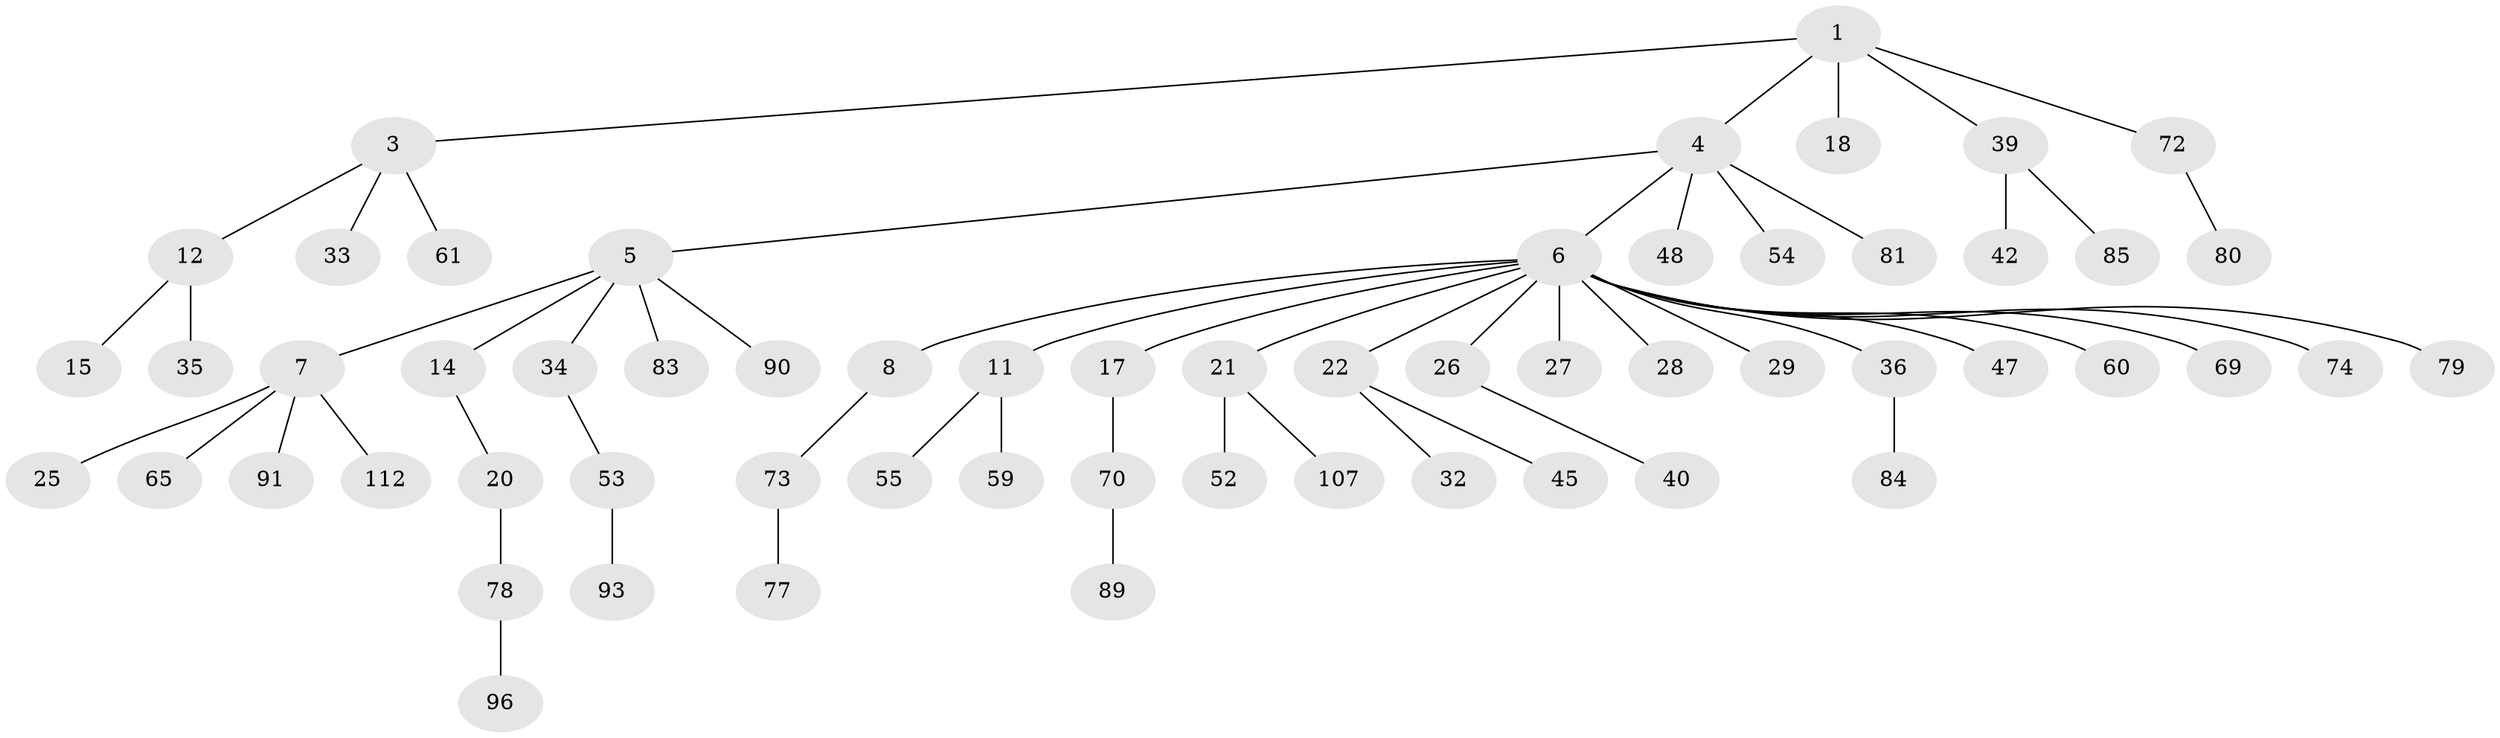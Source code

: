 // original degree distribution, {5: 0.05, 3: 0.14166666666666666, 6: 0.03333333333333333, 9: 0.008333333333333333, 4: 0.008333333333333333, 2: 0.24166666666666667, 1: 0.5166666666666667}
// Generated by graph-tools (version 1.1) at 2025/15/03/09/25 04:15:23]
// undirected, 60 vertices, 59 edges
graph export_dot {
graph [start="1"]
  node [color=gray90,style=filled];
  1 [super="+2+64+51"];
  3 [super="+31"];
  4;
  5 [super="+24+19"];
  6 [super="+9+43+37+13"];
  7 [super="+10"];
  8 [super="+63"];
  11;
  12;
  14;
  15;
  17 [super="+30+50+120"];
  18;
  20;
  21 [super="+41+95+57"];
  22 [super="+23+88+68"];
  25;
  26 [super="+106"];
  27;
  28 [super="+76+66"];
  29;
  32 [super="+92+101"];
  33;
  34;
  35 [super="+56"];
  36;
  39;
  40;
  42;
  45;
  47;
  48;
  52;
  53;
  54;
  55 [super="+58"];
  59 [super="+98"];
  60;
  61;
  65;
  69 [super="+71"];
  70;
  72;
  73;
  74;
  77 [super="+115+86"];
  78;
  79;
  80 [super="+82"];
  81 [super="+104"];
  83;
  84;
  85;
  89;
  90;
  91 [super="+117"];
  93;
  96;
  107;
  112;
  1 -- 4;
  1 -- 39;
  1 -- 18;
  1 -- 3;
  1 -- 72;
  3 -- 12;
  3 -- 33;
  3 -- 61;
  4 -- 5;
  4 -- 6;
  4 -- 48;
  4 -- 54;
  4 -- 81;
  5 -- 7;
  5 -- 14;
  5 -- 83;
  5 -- 34;
  5 -- 90;
  6 -- 8;
  6 -- 11;
  6 -- 36;
  6 -- 60;
  6 -- 69;
  6 -- 74;
  6 -- 27;
  6 -- 28;
  6 -- 29;
  6 -- 17;
  6 -- 21;
  6 -- 22;
  6 -- 26;
  6 -- 79;
  6 -- 47;
  7 -- 65;
  7 -- 112;
  7 -- 25;
  7 -- 91;
  8 -- 73;
  11 -- 55;
  11 -- 59;
  12 -- 15;
  12 -- 35;
  14 -- 20;
  17 -- 70;
  20 -- 78;
  21 -- 52;
  21 -- 107;
  22 -- 45;
  22 -- 32;
  26 -- 40;
  34 -- 53;
  36 -- 84;
  39 -- 42;
  39 -- 85;
  53 -- 93;
  70 -- 89;
  72 -- 80;
  73 -- 77;
  78 -- 96;
}
